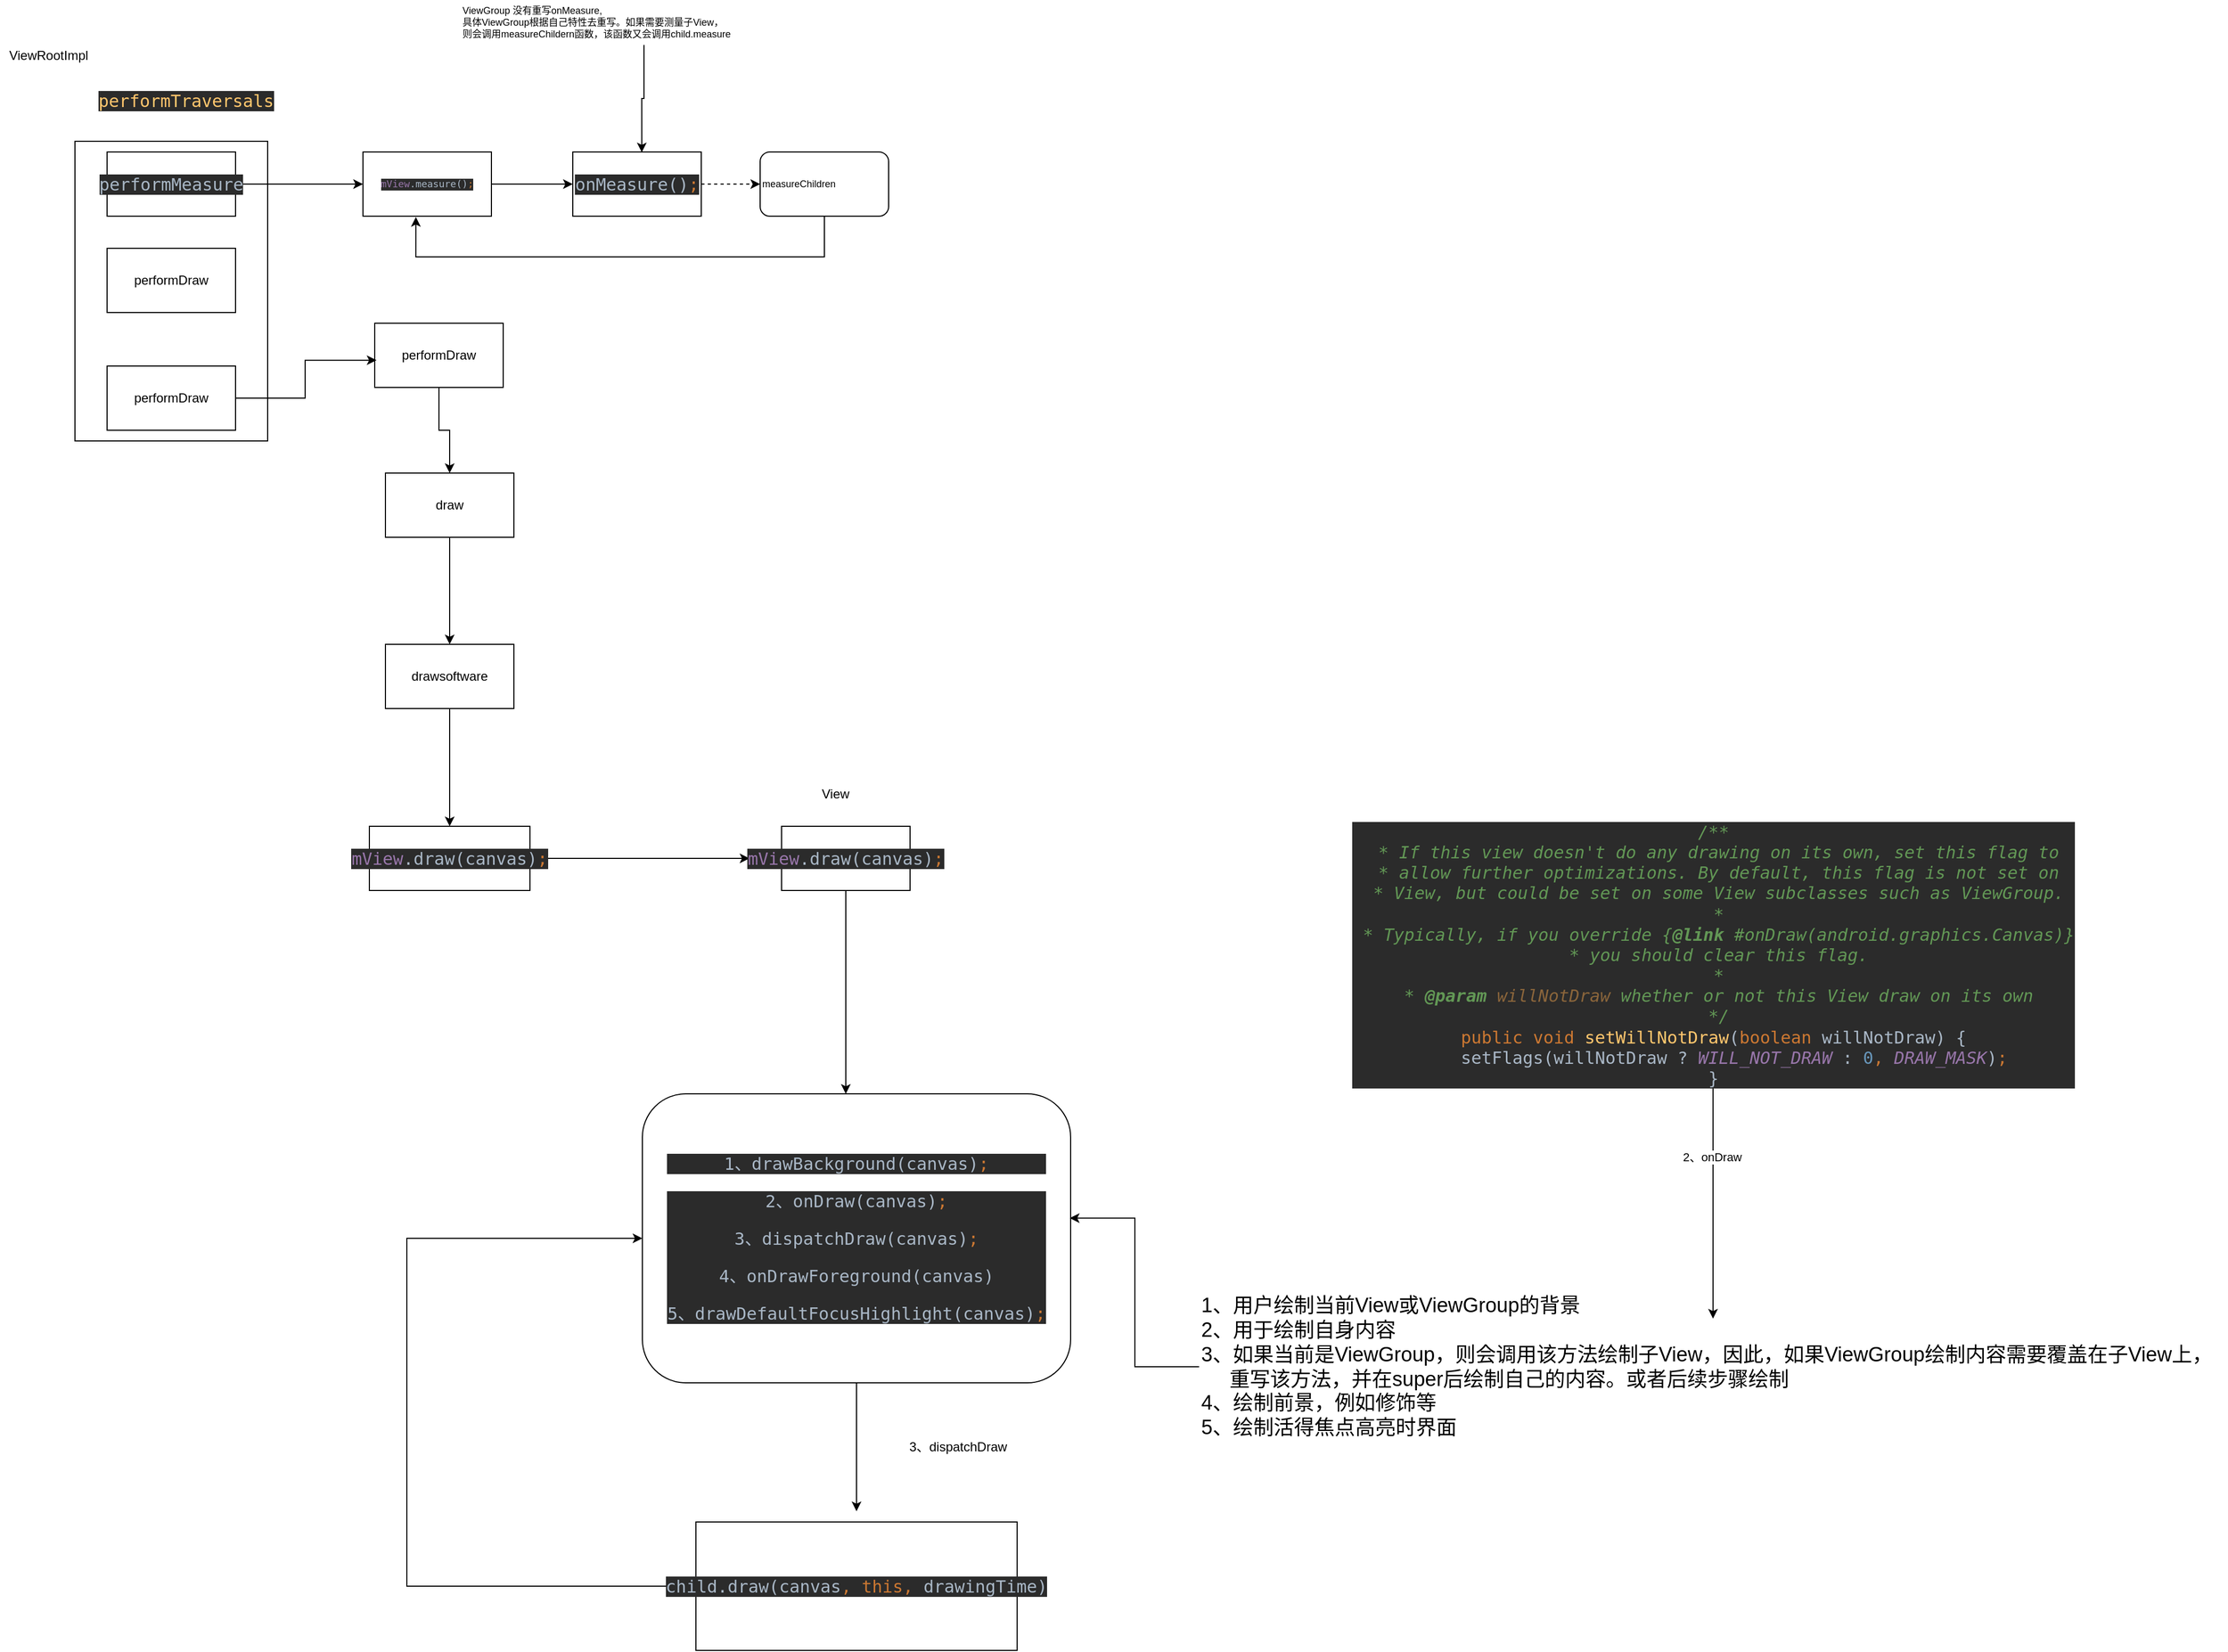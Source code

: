 <mxfile version="14.1.2" type="github">
  <diagram id="FGl3cgiMHWDqKWi2-OIc" name="第 1 页">
    <mxGraphModel dx="1640" dy="1604" grid="1" gridSize="7" guides="1" tooltips="1" connect="1" arrows="1" fold="1" page="1" pageScale="1" pageWidth="827" pageHeight="1169" math="0" shadow="0">
      <root>
        <mxCell id="0" />
        <mxCell id="1" parent="0" />
        <mxCell id="N162P-0lkk_yVSZdsrJL-4" style="edgeStyle=orthogonalEdgeStyle;rounded=0;orthogonalLoop=1;jettySize=auto;html=1;entryX=0.5;entryY=0;entryDx=0;entryDy=0;" edge="1" parent="1" source="N162P-0lkk_yVSZdsrJL-1" target="N162P-0lkk_yVSZdsrJL-3">
          <mxGeometry relative="1" as="geometry" />
        </mxCell>
        <mxCell id="N162P-0lkk_yVSZdsrJL-1" value="performDraw" style="rounded=0;whiteSpace=wrap;html=1;" vertex="1" parent="1">
          <mxGeometry x="130" y="90" width="120" height="60" as="geometry" />
        </mxCell>
        <mxCell id="N162P-0lkk_yVSZdsrJL-6" style="edgeStyle=orthogonalEdgeStyle;rounded=0;orthogonalLoop=1;jettySize=auto;html=1;exitX=0.5;exitY=1;exitDx=0;exitDy=0;" edge="1" parent="1" source="N162P-0lkk_yVSZdsrJL-3" target="N162P-0lkk_yVSZdsrJL-5">
          <mxGeometry relative="1" as="geometry" />
        </mxCell>
        <mxCell id="N162P-0lkk_yVSZdsrJL-3" value="draw" style="rounded=0;whiteSpace=wrap;html=1;" vertex="1" parent="1">
          <mxGeometry x="140" y="230" width="120" height="60" as="geometry" />
        </mxCell>
        <mxCell id="N162P-0lkk_yVSZdsrJL-8" value="" style="edgeStyle=orthogonalEdgeStyle;rounded=0;orthogonalLoop=1;jettySize=auto;html=1;" edge="1" parent="1" source="N162P-0lkk_yVSZdsrJL-5" target="N162P-0lkk_yVSZdsrJL-7">
          <mxGeometry relative="1" as="geometry" />
        </mxCell>
        <mxCell id="N162P-0lkk_yVSZdsrJL-5" value="drawsoftware" style="rounded=0;whiteSpace=wrap;html=1;" vertex="1" parent="1">
          <mxGeometry x="140" y="390" width="120" height="60" as="geometry" />
        </mxCell>
        <mxCell id="N162P-0lkk_yVSZdsrJL-10" style="edgeStyle=orthogonalEdgeStyle;rounded=0;orthogonalLoop=1;jettySize=auto;html=1;" edge="1" parent="1" source="N162P-0lkk_yVSZdsrJL-7">
          <mxGeometry relative="1" as="geometry">
            <mxPoint x="480" y="590" as="targetPoint" />
          </mxGeometry>
        </mxCell>
        <mxCell id="N162P-0lkk_yVSZdsrJL-7" value="&lt;pre style=&quot;background-color: #2b2b2b ; color: #a9b7c6 ; font-family: &amp;#34;consolas&amp;#34; , monospace ; font-size: 12.0pt&quot;&gt;&lt;span style=&quot;color: #9876aa&quot;&gt;mView&lt;/span&gt;.draw(canvas)&lt;span style=&quot;color: #cc7832&quot;&gt;;&lt;/span&gt;&lt;/pre&gt;" style="rounded=0;whiteSpace=wrap;html=1;" vertex="1" parent="1">
          <mxGeometry x="125" y="560" width="150" height="60" as="geometry" />
        </mxCell>
        <mxCell id="N162P-0lkk_yVSZdsrJL-14" style="edgeStyle=orthogonalEdgeStyle;rounded=0;orthogonalLoop=1;jettySize=auto;html=1;entryX=0.475;entryY=0;entryDx=0;entryDy=0;entryPerimeter=0;" edge="1" parent="1" source="N162P-0lkk_yVSZdsrJL-9" target="N162P-0lkk_yVSZdsrJL-12">
          <mxGeometry relative="1" as="geometry" />
        </mxCell>
        <mxCell id="N162P-0lkk_yVSZdsrJL-9" value="&lt;pre style=&quot;background-color: #2b2b2b ; color: #a9b7c6 ; font-family: &amp;#34;consolas&amp;#34; , monospace ; font-size: 12.0pt&quot;&gt;&lt;span style=&quot;color: #9876aa&quot;&gt;mView&lt;/span&gt;.draw(canvas)&lt;span style=&quot;color: #cc7832&quot;&gt;;&lt;/span&gt;&lt;/pre&gt;" style="rounded=0;whiteSpace=wrap;html=1;" vertex="1" parent="1">
          <mxGeometry x="510" y="560" width="120" height="60" as="geometry" />
        </mxCell>
        <mxCell id="N162P-0lkk_yVSZdsrJL-11" value="View" style="text;html=1;align=center;verticalAlign=middle;resizable=0;points=[];autosize=1;" vertex="1" parent="1">
          <mxGeometry x="540" y="520" width="40" height="20" as="geometry" />
        </mxCell>
        <mxCell id="N162P-0lkk_yVSZdsrJL-18" style="edgeStyle=orthogonalEdgeStyle;rounded=0;orthogonalLoop=1;jettySize=auto;html=1;" edge="1" parent="1" source="N162P-0lkk_yVSZdsrJL-12">
          <mxGeometry relative="1" as="geometry">
            <mxPoint x="580" y="1200" as="targetPoint" />
          </mxGeometry>
        </mxCell>
        <mxCell id="N162P-0lkk_yVSZdsrJL-12" value="&lt;pre style=&quot;background-color: #2b2b2b ; color: #a9b7c6 ; font-family: &amp;#34;consolas&amp;#34; , monospace ; font-size: 12.0pt&quot;&gt;1、drawBackground(canvas)&lt;span style=&quot;color: #cc7832&quot;&gt;;&lt;/span&gt;&lt;/pre&gt;&lt;pre style=&quot;background-color: #2b2b2b ; color: #a9b7c6 ; font-family: &amp;#34;consolas&amp;#34; , monospace ; font-size: 12.0pt&quot;&gt;&lt;pre style=&quot;font-family: &amp;#34;consolas&amp;#34; , monospace ; font-size: 12pt&quot;&gt;2、onDraw(canvas)&lt;span style=&quot;color: #cc7832&quot;&gt;;&lt;/span&gt;&lt;/pre&gt;&lt;pre style=&quot;font-family: &amp;#34;consolas&amp;#34; , monospace ; font-size: 12pt&quot;&gt;3、dispatchDraw(canvas)&lt;span style=&quot;color: #cc7832&quot;&gt;;&lt;/span&gt;&lt;/pre&gt;&lt;pre style=&quot;font-family: &amp;#34;consolas&amp;#34; , monospace ; font-size: 12pt&quot;&gt;4、onDrawForeground(canvas)&lt;/pre&gt;&lt;pre style=&quot;font-family: &amp;#34;consolas&amp;#34; , monospace ; font-size: 12pt&quot;&gt;&lt;span style=&quot;font-family: &amp;#34;consolas&amp;#34; , monospace ; font-size: 12pt&quot;&gt;5、drawDefaultFocusHighlight(canvas)&lt;/span&gt;&lt;span style=&quot;font-family: &amp;#34;consolas&amp;#34; , monospace ; font-size: 12pt ; color: rgb(204 , 120 , 50)&quot;&gt;;&lt;/span&gt;&lt;/pre&gt;&lt;/pre&gt;" style="rounded=1;whiteSpace=wrap;html=1;" vertex="1" parent="1">
          <mxGeometry x="380" y="810" width="400" height="270" as="geometry" />
        </mxCell>
        <mxCell id="N162P-0lkk_yVSZdsrJL-16" style="edgeStyle=orthogonalEdgeStyle;rounded=0;orthogonalLoop=1;jettySize=auto;html=1;entryX=0.998;entryY=0.43;entryDx=0;entryDy=0;entryPerimeter=0;" edge="1" parent="1" source="N162P-0lkk_yVSZdsrJL-15" target="N162P-0lkk_yVSZdsrJL-12">
          <mxGeometry relative="1" as="geometry" />
        </mxCell>
        <mxCell id="N162P-0lkk_yVSZdsrJL-15" value="&lt;font style=&quot;font-size: 19px&quot;&gt;1、用户绘制当前View或ViewGroup的背景&lt;br&gt;&lt;/font&gt;&lt;div style=&quot;font-size: 19px&quot;&gt;&lt;span&gt;&lt;font style=&quot;font-size: 19px&quot;&gt;2、用于绘制自身内容&lt;/font&gt;&lt;/span&gt;&lt;/div&gt;&lt;div style=&quot;font-size: 19px&quot;&gt;&lt;font style=&quot;font-size: 19px&quot;&gt;&lt;span&gt;3、如果当前是ViewGroup，则会调用该方法绘制子View，&lt;/span&gt;&lt;span&gt;因此，如果ViewGroup绘制内容需要覆盖在子View上，&lt;/span&gt;&lt;/font&gt;&lt;/div&gt;&lt;div style=&quot;font-size: 19px&quot;&gt;&lt;span&gt;&lt;font style=&quot;font-size: 19px&quot;&gt;&amp;nbsp; &amp;nbsp; &amp;nbsp;重写该方法，并在super后绘制自己的内容。或者后续步骤绘制&lt;/font&gt;&lt;/span&gt;&lt;/div&gt;&lt;div style=&quot;font-size: 19px&quot;&gt;&lt;span&gt;&lt;font style=&quot;font-size: 19px&quot;&gt;4、绘制前景，例如修饰等&lt;/font&gt;&lt;/span&gt;&lt;/div&gt;&lt;div style=&quot;font-size: 19px&quot;&gt;&lt;font style=&quot;font-size: 19px&quot;&gt;5、绘制活得焦点高亮时界面&lt;/font&gt;&lt;/div&gt;" style="text;html=1;align=left;verticalAlign=middle;resizable=0;points=[];autosize=1;" vertex="1" parent="1">
          <mxGeometry x="900" y="1020" width="960" height="90" as="geometry" />
        </mxCell>
        <mxCell id="N162P-0lkk_yVSZdsrJL-20" style="edgeStyle=orthogonalEdgeStyle;rounded=0;orthogonalLoop=1;jettySize=auto;html=1;entryX=0;entryY=0.5;entryDx=0;entryDy=0;" edge="1" parent="1" source="N162P-0lkk_yVSZdsrJL-17" target="N162P-0lkk_yVSZdsrJL-12">
          <mxGeometry relative="1" as="geometry">
            <mxPoint x="160" y="920" as="targetPoint" />
            <Array as="points">
              <mxPoint x="160" y="1270" />
              <mxPoint x="160" y="945" />
            </Array>
          </mxGeometry>
        </mxCell>
        <mxCell id="N162P-0lkk_yVSZdsrJL-17" value="&lt;pre style=&quot;background-color: #2b2b2b ; color: #a9b7c6 ; font-family: &amp;#34;consolas&amp;#34; , monospace ; font-size: 12.0pt&quot;&gt;child.draw(canvas&lt;span style=&quot;color: #cc7832&quot;&gt;, this, &lt;/span&gt;drawingTime)&lt;/pre&gt;" style="rounded=0;whiteSpace=wrap;html=1;" vertex="1" parent="1">
          <mxGeometry x="430" y="1210" width="300" height="120" as="geometry" />
        </mxCell>
        <mxCell id="N162P-0lkk_yVSZdsrJL-19" value="3、dispatchDraw" style="text;html=1;strokeColor=none;fillColor=none;align=center;verticalAlign=middle;whiteSpace=wrap;rounded=0;" vertex="1" parent="1">
          <mxGeometry x="600" y="1130" width="150" height="20" as="geometry" />
        </mxCell>
        <mxCell id="N162P-0lkk_yVSZdsrJL-21" value="ViewRootImpl" style="text;html=1;align=center;verticalAlign=middle;resizable=0;points=[];autosize=1;" vertex="1" parent="1">
          <mxGeometry x="-220" y="-170" width="90" height="20" as="geometry" />
        </mxCell>
        <mxCell id="N162P-0lkk_yVSZdsrJL-23" style="edgeStyle=orthogonalEdgeStyle;rounded=0;orthogonalLoop=1;jettySize=auto;html=1;" edge="1" parent="1" source="N162P-0lkk_yVSZdsrJL-22" target="N162P-0lkk_yVSZdsrJL-15">
          <mxGeometry relative="1" as="geometry">
            <mxPoint x="1050" y="860" as="targetPoint" />
          </mxGeometry>
        </mxCell>
        <mxCell id="N162P-0lkk_yVSZdsrJL-24" value="2、onDraw" style="edgeLabel;html=1;align=center;verticalAlign=middle;resizable=0;points=[];" vertex="1" connectable="0" parent="N162P-0lkk_yVSZdsrJL-23">
          <mxGeometry x="-0.313" y="-1" relative="1" as="geometry">
            <mxPoint as="offset" />
          </mxGeometry>
        </mxCell>
        <mxCell id="N162P-0lkk_yVSZdsrJL-22" value="&lt;pre style=&quot;background-color: #2b2b2b ; color: #a9b7c6 ; font-family: &amp;#34;consolas&amp;#34; , monospace ; font-size: 12.0pt&quot;&gt;&lt;span style=&quot;color: #629755 ; font-style: italic&quot;&gt;/**&lt;br&gt;&lt;/span&gt;&lt;span style=&quot;color: #629755 ; font-style: italic&quot;&gt; * If this view doesn&#39;t do any drawing on its own, set this flag to&lt;br&gt;&lt;/span&gt;&lt;span style=&quot;color: #629755 ; font-style: italic&quot;&gt; * allow further optimizations. By default, this flag is not set on&lt;br&gt;&lt;/span&gt;&lt;span style=&quot;color: #629755 ; font-style: italic&quot;&gt; * View, but could be set on some View subclasses such as ViewGroup.&lt;br&gt;&lt;/span&gt;&lt;span style=&quot;color: #629755 ; font-style: italic&quot;&gt; *&lt;br&gt;&lt;/span&gt;&lt;span style=&quot;color: #629755 ; font-style: italic&quot;&gt; * Typically, if you override {&lt;/span&gt;&lt;span style=&quot;color: #629755 ; font-weight: bold ; font-style: italic&quot;&gt;@link &lt;/span&gt;&lt;span style=&quot;color: #629755 ; font-style: italic&quot;&gt;#onDraw(android.graphics.Canvas)}&lt;br&gt;&lt;/span&gt;&lt;span style=&quot;color: #629755 ; font-style: italic&quot;&gt; * you should clear this flag.&lt;br&gt;&lt;/span&gt;&lt;span style=&quot;color: #629755 ; font-style: italic&quot;&gt; *&lt;br&gt;&lt;/span&gt;&lt;span style=&quot;color: #629755 ; font-style: italic&quot;&gt; * &lt;/span&gt;&lt;span style=&quot;color: #629755 ; font-weight: bold ; font-style: italic&quot;&gt;@param &lt;/span&gt;&lt;span style=&quot;color: #8a653b ; font-style: italic&quot;&gt;willNotDraw &lt;/span&gt;&lt;span style=&quot;color: #629755 ; font-style: italic&quot;&gt;whether or not this View draw on its own&lt;br&gt;&lt;/span&gt;&lt;span style=&quot;color: #629755 ; font-style: italic&quot;&gt; */&lt;br&gt;&lt;/span&gt;&lt;span style=&quot;color: #cc7832&quot;&gt;public void &lt;/span&gt;&lt;span style=&quot;color: #ffc66d&quot;&gt;setWillNotDraw&lt;/span&gt;(&lt;span style=&quot;color: #cc7832&quot;&gt;boolean &lt;/span&gt;willNotDraw) {&lt;br&gt;    setFlags(willNotDraw ? &lt;span style=&quot;color: #9876aa ; font-style: italic&quot;&gt;WILL_NOT_DRAW &lt;/span&gt;: &lt;span style=&quot;color: #6897bb&quot;&gt;0&lt;/span&gt;&lt;span style=&quot;color: #cc7832&quot;&gt;, &lt;/span&gt;&lt;span style=&quot;color: #9876aa ; font-style: italic&quot;&gt;DRAW_MASK&lt;/span&gt;)&lt;span style=&quot;color: #cc7832&quot;&gt;;&lt;br&gt;&lt;/span&gt;}&lt;/pre&gt;" style="text;html=1;align=center;verticalAlign=middle;resizable=0;points=[];autosize=1;" vertex="1" parent="1">
          <mxGeometry x="1065" y="570" width="630" height="220" as="geometry" />
        </mxCell>
        <mxCell id="N162P-0lkk_yVSZdsrJL-25" value="" style="rounded=0;whiteSpace=wrap;html=1;" vertex="1" parent="1">
          <mxGeometry x="-150" y="-80" width="180" height="280" as="geometry" />
        </mxCell>
        <mxCell id="N162P-0lkk_yVSZdsrJL-28" style="edgeStyle=orthogonalEdgeStyle;rounded=0;orthogonalLoop=1;jettySize=auto;html=1;entryX=0.014;entryY=0.576;entryDx=0;entryDy=0;entryPerimeter=0;" edge="1" parent="1" source="N162P-0lkk_yVSZdsrJL-26" target="N162P-0lkk_yVSZdsrJL-1">
          <mxGeometry relative="1" as="geometry" />
        </mxCell>
        <mxCell id="N162P-0lkk_yVSZdsrJL-26" value="&lt;span&gt;performDraw&lt;/span&gt;" style="rounded=0;whiteSpace=wrap;html=1;" vertex="1" parent="1">
          <mxGeometry x="-120" y="130" width="120" height="60" as="geometry" />
        </mxCell>
        <mxCell id="N162P-0lkk_yVSZdsrJL-27" value="&lt;pre style=&quot;background-color: #2b2b2b ; color: #a9b7c6 ; font-family: &amp;quot;consolas&amp;quot; , monospace ; font-size: 12.0pt&quot;&gt;&lt;span style=&quot;color: #ffc66d&quot;&gt;performTraversals&lt;/span&gt;&lt;/pre&gt;" style="text;whiteSpace=wrap;html=1;" vertex="1" parent="1">
          <mxGeometry x="-130" y="-150" width="180" height="60" as="geometry" />
        </mxCell>
        <mxCell id="N162P-0lkk_yVSZdsrJL-29" value="&lt;span&gt;performDraw&lt;/span&gt;" style="rounded=0;whiteSpace=wrap;html=1;" vertex="1" parent="1">
          <mxGeometry x="-120" y="20" width="120" height="60" as="geometry" />
        </mxCell>
        <mxCell id="N162P-0lkk_yVSZdsrJL-32" style="edgeStyle=orthogonalEdgeStyle;rounded=0;orthogonalLoop=1;jettySize=auto;html=1;entryX=0;entryY=0.5;entryDx=0;entryDy=0;fontSize=9;" edge="1" parent="1" source="N162P-0lkk_yVSZdsrJL-30" target="N162P-0lkk_yVSZdsrJL-31">
          <mxGeometry relative="1" as="geometry" />
        </mxCell>
        <mxCell id="N162P-0lkk_yVSZdsrJL-30" value="&lt;pre style=&quot;background-color: #2b2b2b ; color: #a9b7c6 ; font-family: &amp;#34;consolas&amp;#34; , monospace ; font-size: 12.0pt&quot;&gt;performMeasure&lt;/pre&gt;" style="rounded=0;whiteSpace=wrap;html=1;" vertex="1" parent="1">
          <mxGeometry x="-120" y="-70" width="120" height="60" as="geometry" />
        </mxCell>
        <mxCell id="N162P-0lkk_yVSZdsrJL-34" style="edgeStyle=orthogonalEdgeStyle;rounded=0;orthogonalLoop=1;jettySize=auto;html=1;fontSize=9;" edge="1" parent="1" source="N162P-0lkk_yVSZdsrJL-31" target="N162P-0lkk_yVSZdsrJL-33">
          <mxGeometry relative="1" as="geometry" />
        </mxCell>
        <mxCell id="N162P-0lkk_yVSZdsrJL-31" value="&lt;pre style=&quot;background-color: rgb(43 , 43 , 43) ; font-family: &amp;#34;consolas&amp;#34; , monospace ; font-size: 9px ; color: rgb(169 , 183 , 198)&quot;&gt;&lt;span style=&quot;color: rgb(152 , 118 , 170) ; font-size: 9px&quot;&gt;mView&lt;/span&gt;.measure()&lt;span style=&quot;white-space: normal ; color: rgb(204 , 120 , 50)&quot;&gt;;&lt;/span&gt;&lt;/pre&gt;" style="rounded=0;whiteSpace=wrap;html=1;fontSize=9;" vertex="1" parent="1">
          <mxGeometry x="119" y="-70" width="120" height="60" as="geometry" />
        </mxCell>
        <mxCell id="N162P-0lkk_yVSZdsrJL-42" style="edgeStyle=orthogonalEdgeStyle;rounded=0;orthogonalLoop=1;jettySize=auto;html=1;entryX=0;entryY=0.5;entryDx=0;entryDy=0;fontSize=9;dashed=1;" edge="1" parent="1" source="N162P-0lkk_yVSZdsrJL-33" target="N162P-0lkk_yVSZdsrJL-41">
          <mxGeometry relative="1" as="geometry" />
        </mxCell>
        <mxCell id="N162P-0lkk_yVSZdsrJL-33" value="&lt;pre style=&quot;background-color: rgb(43 , 43 , 43) ; font-family: &amp;#34;consolas&amp;#34; , monospace ; font-size: 9px ; color: rgb(169 , 183 , 198)&quot;&gt;&lt;pre style=&quot;font-family: &amp;#34;consolas&amp;#34; , monospace ; font-size: 12pt&quot;&gt;onMeasure()&lt;span style=&quot;color: #cc7832&quot;&gt;;&lt;/span&gt;&lt;/pre&gt;&lt;/pre&gt;" style="rounded=0;whiteSpace=wrap;html=1;fontSize=9;" vertex="1" parent="1">
          <mxGeometry x="315" y="-70" width="120" height="60" as="geometry" />
        </mxCell>
        <mxCell id="N162P-0lkk_yVSZdsrJL-40" style="edgeStyle=orthogonalEdgeStyle;rounded=0;orthogonalLoop=1;jettySize=auto;html=1;entryX=0.537;entryY=0.005;entryDx=0;entryDy=0;entryPerimeter=0;fontSize=9;" edge="1" parent="1" source="N162P-0lkk_yVSZdsrJL-39" target="N162P-0lkk_yVSZdsrJL-33">
          <mxGeometry relative="1" as="geometry" />
        </mxCell>
        <mxCell id="N162P-0lkk_yVSZdsrJL-39" value="ViewGroup 没有重写onMeasure,&lt;br&gt;具体ViewGroup根据自己特性去重写。如果需要测量子View，&lt;br&gt;则会调用measureChildern函数，该函数又会调用child.measure" style="text;html=1;align=left;verticalAlign=middle;resizable=0;points=[];autosize=1;fontSize=9;" vertex="1" parent="1">
          <mxGeometry x="210" y="-212" width="343" height="42" as="geometry" />
        </mxCell>
        <mxCell id="N162P-0lkk_yVSZdsrJL-43" style="edgeStyle=orthogonalEdgeStyle;rounded=0;orthogonalLoop=1;jettySize=auto;html=1;fontSize=9;entryX=0.412;entryY=1.013;entryDx=0;entryDy=0;entryPerimeter=0;" edge="1" parent="1" source="N162P-0lkk_yVSZdsrJL-41" target="N162P-0lkk_yVSZdsrJL-31">
          <mxGeometry relative="1" as="geometry">
            <mxPoint x="196" y="28" as="targetPoint" />
            <Array as="points">
              <mxPoint x="550" y="28" />
              <mxPoint x="168" y="28" />
            </Array>
          </mxGeometry>
        </mxCell>
        <mxCell id="N162P-0lkk_yVSZdsrJL-41" value="measureChildren" style="rounded=1;whiteSpace=wrap;html=1;fontSize=9;align=left;" vertex="1" parent="1">
          <mxGeometry x="490" y="-70" width="120" height="60" as="geometry" />
        </mxCell>
      </root>
    </mxGraphModel>
  </diagram>
</mxfile>

